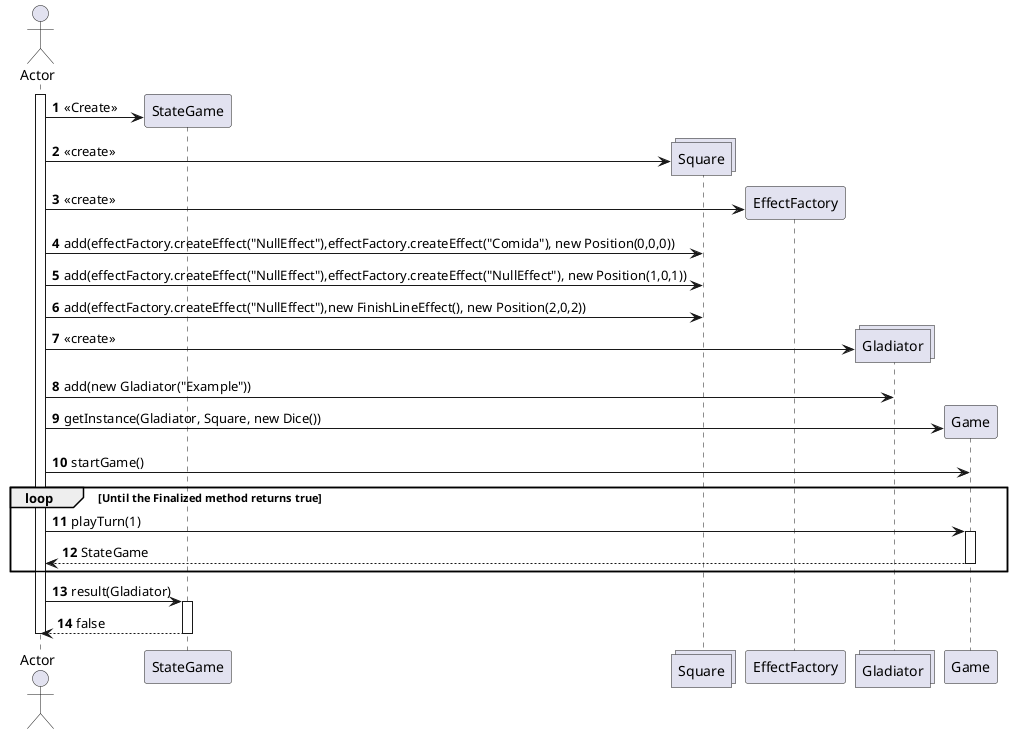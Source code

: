 @startuml

autonumber
actor Actor

activate Actor

create StateGame
Actor -> StateGame: <<Create>>
create collections Square
Actor -> Square: <<create>>
create EffectFactory
Actor -> EffectFactory: <<create>>
Actor -> Square: add(effectFactory.createEffect("NullEffect"),effectFactory.createEffect("Comida"), new Position(0,0,0))
Actor -> Square: add(effectFactory.createEffect("NullEffect"),effectFactory.createEffect("NullEffect"), new Position(1,0,1))
Actor -> Square: add(effectFactory.createEffect("NullEffect"),new FinishLineEffect(), new Position(2,0,2))

create collections Gladiator
Actor -> Gladiator: <<create>>
Actor -> Gladiator: add(new Gladiator("Example"))

create Game
Actor -> Game: getInstance(Gladiator, Square, new Dice())

Actor -> Game: startGame()

loop Until the Finalized method returns true
Actor -> Game: playTurn(1)
activate Game
    Game --> Actor: StateGame
deactivate Game
end loop

Actor -> StateGame: result(Gladiator)
activate StateGame
    StateGame --> Actor: false
deactivate StateGame

deactivate Actor

@enduml